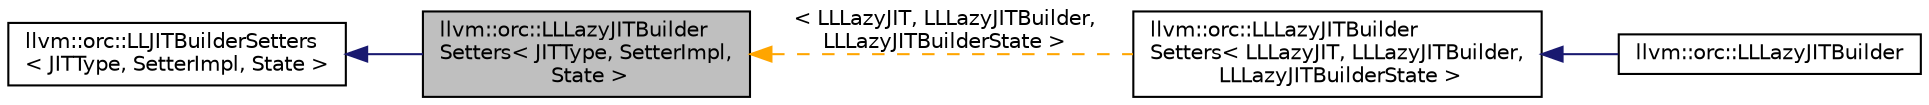 digraph "llvm::orc::LLLazyJITBuilderSetters&lt; JITType, SetterImpl, State &gt;"
{
 // LATEX_PDF_SIZE
  bgcolor="transparent";
  edge [fontname="Helvetica",fontsize="10",labelfontname="Helvetica",labelfontsize="10"];
  node [fontname="Helvetica",fontsize="10",shape="box"];
  rankdir="LR";
  Node1 [label="llvm::orc::LLLazyJITBuilder\lSetters\< JITType, SetterImpl,\l State \>",height=0.2,width=0.4,color="black", fillcolor="grey75", style="filled", fontcolor="black",tooltip=" "];
  Node2 -> Node1 [dir="back",color="midnightblue",fontsize="10",style="solid",fontname="Helvetica"];
  Node2 [label="llvm::orc::LLJITBuilderSetters\l\< JITType, SetterImpl, State \>",height=0.2,width=0.4,color="black",URL="$classllvm_1_1orc_1_1LLJITBuilderSetters.html",tooltip=" "];
  Node1 -> Node3 [dir="back",color="orange",fontsize="10",style="dashed",label=" \< LLLazyJIT, LLLazyJITBuilder,\l LLLazyJITBuilderState \>" ,fontname="Helvetica"];
  Node3 [label="llvm::orc::LLLazyJITBuilder\lSetters\< LLLazyJIT, LLLazyJITBuilder,\l LLLazyJITBuilderState \>",height=0.2,width=0.4,color="black",URL="$classllvm_1_1orc_1_1LLLazyJITBuilderSetters.html",tooltip=" "];
  Node3 -> Node4 [dir="back",color="midnightblue",fontsize="10",style="solid",fontname="Helvetica"];
  Node4 [label="llvm::orc::LLLazyJITBuilder",height=0.2,width=0.4,color="black",URL="$classllvm_1_1orc_1_1LLLazyJITBuilder.html",tooltip="Constructs LLLazyJIT instances."];
}
